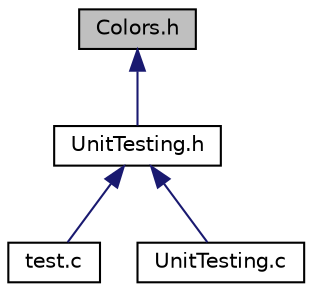 digraph "Colors.h"
{
 // LATEX_PDF_SIZE
  edge [fontname="Helvetica",fontsize="10",labelfontname="Helvetica",labelfontsize="10"];
  node [fontname="Helvetica",fontsize="10",shape=record];
  Node1 [label="Colors.h",height=0.2,width=0.4,color="black", fillcolor="grey75", style="filled", fontcolor="black",tooltip="Header file containing string constants for console."];
  Node1 -> Node2 [dir="back",color="midnightblue",fontsize="10",style="solid",fontname="Helvetica"];
  Node2 [label="UnitTesting.h",height=0.2,width=0.4,color="black", fillcolor="white", style="filled",URL="$UnitTesting_8h.html",tooltip="Header file containing functions for SquareSolve() function unit testing."];
  Node2 -> Node3 [dir="back",color="midnightblue",fontsize="10",style="solid",fontname="Helvetica"];
  Node3 [label="test.c",height=0.2,width=0.4,color="black", fillcolor="white", style="filled",URL="$test_8c.html",tooltip="Source file containing main function (for unit testing)"];
  Node2 -> Node4 [dir="back",color="midnightblue",fontsize="10",style="solid",fontname="Helvetica"];
  Node4 [label="UnitTesting.c",height=0.2,width=0.4,color="black", fillcolor="white", style="filled",URL="$UnitTesting_8c.html",tooltip="Source file containing definitions of functions from UnitTesting.h."];
}
